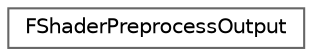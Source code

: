digraph "Graphical Class Hierarchy"
{
 // INTERACTIVE_SVG=YES
 // LATEX_PDF_SIZE
  bgcolor="transparent";
  edge [fontname=Helvetica,fontsize=10,labelfontname=Helvetica,labelfontsize=10];
  node [fontname=Helvetica,fontsize=10,shape=box,height=0.2,width=0.4];
  rankdir="LR";
  Node0 [id="Node000000",label="FShaderPreprocessOutput",height=0.2,width=0.4,color="grey40", fillcolor="white", style="filled",URL="$d8/d8a/classFShaderPreprocessOutput.html",tooltip=" "];
}
